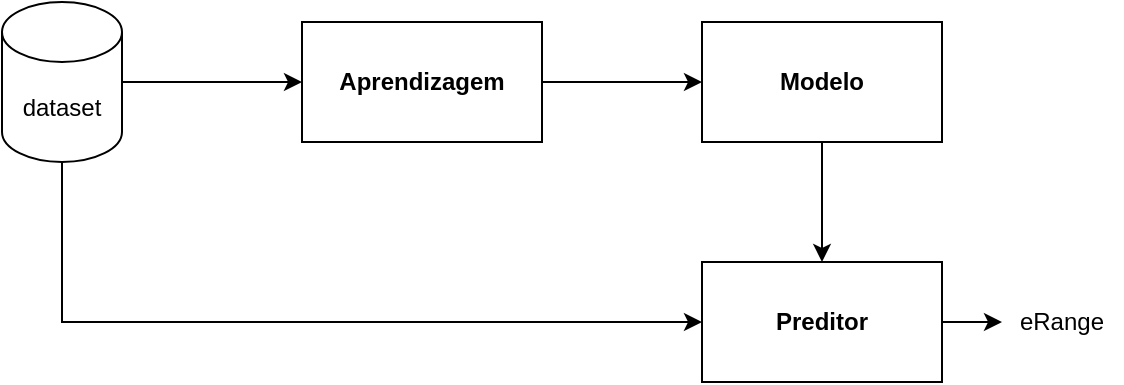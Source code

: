 <mxfile version="17.4.2" type="device"><diagram id="NOIQh01p5fOYqnY1d6OG" name="Page-1"><mxGraphModel dx="1102" dy="871" grid="1" gridSize="10" guides="1" tooltips="1" connect="1" arrows="1" fold="1" page="1" pageScale="1" pageWidth="850" pageHeight="1100" math="0" shadow="0"><root><mxCell id="0"/><mxCell id="1" parent="0"/><mxCell id="WyYdGR0wcWXmJCoIbfOF-3" style="edgeStyle=orthogonalEdgeStyle;rounded=0;orthogonalLoop=1;jettySize=auto;html=1;exitX=1;exitY=0.5;exitDx=0;exitDy=0;exitPerimeter=0;entryX=0;entryY=0.5;entryDx=0;entryDy=0;" parent="1" source="WyYdGR0wcWXmJCoIbfOF-1" edge="1"><mxGeometry relative="1" as="geometry"><mxPoint x="240" y="140" as="targetPoint"/></mxGeometry></mxCell><mxCell id="WyYdGR0wcWXmJCoIbfOF-1" value="dataset" style="shape=cylinder3;whiteSpace=wrap;html=1;boundedLbl=1;backgroundOutline=1;size=15;" parent="1" vertex="1"><mxGeometry x="90" y="100" width="60" height="80" as="geometry"/></mxCell><mxCell id="WyYdGR0wcWXmJCoIbfOF-4" style="edgeStyle=orthogonalEdgeStyle;rounded=0;orthogonalLoop=1;jettySize=auto;html=1;exitX=1;exitY=0.5;exitDx=0;exitDy=0;entryX=0;entryY=0.5;entryDx=0;entryDy=0;" parent="1" edge="1"><mxGeometry relative="1" as="geometry"><mxPoint x="440" y="140" as="targetPoint"/><mxPoint x="360" y="140" as="sourcePoint"/></mxGeometry></mxCell><mxCell id="WyYdGR0wcWXmJCoIbfOF-10" value="eRange" style="text;html=1;strokeColor=none;fillColor=none;align=center;verticalAlign=middle;whiteSpace=wrap;rounded=0;" parent="1" vertex="1"><mxGeometry x="590" y="245" width="60" height="30" as="geometry"/></mxCell><mxCell id="lXJx6n9bt4-sJUPPar5H-3" value="&lt;span style=&quot;font-weight: 700&quot;&gt;Aprendizagem&lt;/span&gt;" style="rounded=0;whiteSpace=wrap;html=1;" vertex="1" parent="1"><mxGeometry x="240" y="110" width="120" height="60" as="geometry"/></mxCell><mxCell id="lXJx6n9bt4-sJUPPar5H-6" value="" style="edgeStyle=orthogonalEdgeStyle;rounded=0;orthogonalLoop=1;jettySize=auto;html=1;" edge="1" parent="1" source="lXJx6n9bt4-sJUPPar5H-4" target="lXJx6n9bt4-sJUPPar5H-5"><mxGeometry relative="1" as="geometry"/></mxCell><mxCell id="lXJx6n9bt4-sJUPPar5H-4" value="&lt;span style=&quot;font-weight: 700&quot;&gt;Modelo&lt;/span&gt;" style="rounded=0;whiteSpace=wrap;html=1;" vertex="1" parent="1"><mxGeometry x="440" y="110" width="120" height="60" as="geometry"/></mxCell><mxCell id="lXJx6n9bt4-sJUPPar5H-5" value="&lt;span style=&quot;font-weight: 700&quot;&gt;Preditor&lt;/span&gt;" style="rounded=0;whiteSpace=wrap;html=1;" vertex="1" parent="1"><mxGeometry x="440" y="230" width="120" height="60" as="geometry"/></mxCell><mxCell id="lXJx6n9bt4-sJUPPar5H-10" value="" style="endArrow=classic;html=1;rounded=0;" edge="1" parent="1" source="WyYdGR0wcWXmJCoIbfOF-1" target="lXJx6n9bt4-sJUPPar5H-5"><mxGeometry width="50" height="50" relative="1" as="geometry"><mxPoint x="400" y="470" as="sourcePoint"/><mxPoint x="450" y="420" as="targetPoint"/><Array as="points"><mxPoint x="120" y="260"/></Array></mxGeometry></mxCell><mxCell id="lXJx6n9bt4-sJUPPar5H-11" value="" style="endArrow=classic;html=1;rounded=0;entryX=0;entryY=0.5;entryDx=0;entryDy=0;exitX=1;exitY=0.5;exitDx=0;exitDy=0;" edge="1" parent="1" source="lXJx6n9bt4-sJUPPar5H-5" target="WyYdGR0wcWXmJCoIbfOF-10"><mxGeometry width="50" height="50" relative="1" as="geometry"><mxPoint x="400" y="470" as="sourcePoint"/><mxPoint x="450" y="420" as="targetPoint"/></mxGeometry></mxCell></root></mxGraphModel></diagram></mxfile>
